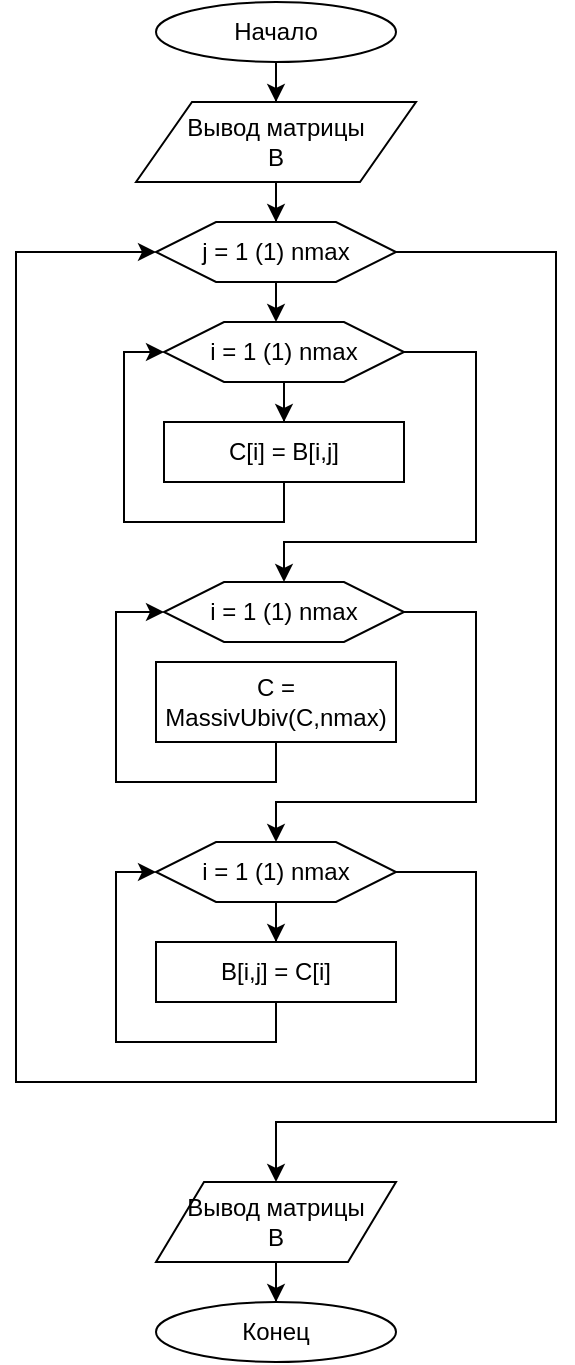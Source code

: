 <mxfile version="12.9.4" type="github"><diagram id="di2EjPzG31W0h3eatuk0" name="Page-1"><mxGraphModel dx="1182" dy="764" grid="1" gridSize="10" guides="1" tooltips="1" connect="1" arrows="1" fold="1" page="1" pageScale="1" pageWidth="827" pageHeight="1169" math="0" shadow="0"><root><mxCell id="0"/><mxCell id="1" parent="0"/><mxCell id="MsOhj2LXCONNvCNAY4SA-5" style="edgeStyle=orthogonalEdgeStyle;rounded=0;orthogonalLoop=1;jettySize=auto;html=1;" parent="1" source="MsOhj2LXCONNvCNAY4SA-1" target="MsOhj2LXCONNvCNAY4SA-4" edge="1"><mxGeometry relative="1" as="geometry"/></mxCell><mxCell id="MsOhj2LXCONNvCNAY4SA-1" value="Начало" style="ellipse;whiteSpace=wrap;html=1;" parent="1" vertex="1"><mxGeometry x="350" y="30" width="120" height="30" as="geometry"/></mxCell><mxCell id="MsOhj2LXCONNvCNAY4SA-7" style="edgeStyle=orthogonalEdgeStyle;rounded=0;orthogonalLoop=1;jettySize=auto;html=1;" parent="1" source="MsOhj2LXCONNvCNAY4SA-4" target="MsOhj2LXCONNvCNAY4SA-6" edge="1"><mxGeometry relative="1" as="geometry"/></mxCell><mxCell id="MsOhj2LXCONNvCNAY4SA-4" value="Вывод матрицы&lt;br&gt;B" style="shape=parallelogram;perimeter=parallelogramPerimeter;whiteSpace=wrap;html=1;" parent="1" vertex="1"><mxGeometry x="340" y="80" width="140" height="40" as="geometry"/></mxCell><mxCell id="MsOhj2LXCONNvCNAY4SA-15" style="edgeStyle=orthogonalEdgeStyle;rounded=0;orthogonalLoop=1;jettySize=auto;html=1;" parent="1" source="MsOhj2LXCONNvCNAY4SA-6" target="MsOhj2LXCONNvCNAY4SA-8" edge="1"><mxGeometry relative="1" as="geometry"><Array as="points"><mxPoint x="410" y="190"/></Array></mxGeometry></mxCell><mxCell id="MsOhj2LXCONNvCNAY4SA-25" style="edgeStyle=orthogonalEdgeStyle;rounded=0;orthogonalLoop=1;jettySize=auto;html=1;" parent="1" source="MsOhj2LXCONNvCNAY4SA-6" edge="1"><mxGeometry relative="1" as="geometry"><mxPoint x="410" y="620" as="targetPoint"/><Array as="points"><mxPoint x="550" y="155"/><mxPoint x="550" y="590"/><mxPoint x="410" y="590"/></Array></mxGeometry></mxCell><mxCell id="MsOhj2LXCONNvCNAY4SA-6" value="j = 1 (1) nmax" style="shape=hexagon;perimeter=hexagonPerimeter2;whiteSpace=wrap;html=1;" parent="1" vertex="1"><mxGeometry x="350" y="140" width="120" height="30" as="geometry"/></mxCell><mxCell id="MsOhj2LXCONNvCNAY4SA-10" style="edgeStyle=orthogonalEdgeStyle;rounded=0;orthogonalLoop=1;jettySize=auto;html=1;" parent="1" source="MsOhj2LXCONNvCNAY4SA-8" target="MsOhj2LXCONNvCNAY4SA-9" edge="1"><mxGeometry relative="1" as="geometry"/></mxCell><mxCell id="MsOhj2LXCONNvCNAY4SA-13" style="edgeStyle=orthogonalEdgeStyle;rounded=0;orthogonalLoop=1;jettySize=auto;html=1;" parent="1" source="MsOhj2LXCONNvCNAY4SA-8" edge="1"><mxGeometry relative="1" as="geometry"><mxPoint x="414" y="320" as="targetPoint"/><Array as="points"><mxPoint x="510" y="205"/><mxPoint x="510" y="300"/><mxPoint x="414" y="300"/></Array></mxGeometry></mxCell><mxCell id="MsOhj2LXCONNvCNAY4SA-8" value="i = 1 (1) nmax" style="shape=hexagon;perimeter=hexagonPerimeter2;whiteSpace=wrap;html=1;" parent="1" vertex="1"><mxGeometry x="354" y="190" width="120" height="30" as="geometry"/></mxCell><mxCell id="MsOhj2LXCONNvCNAY4SA-12" style="edgeStyle=orthogonalEdgeStyle;rounded=0;orthogonalLoop=1;jettySize=auto;html=1;exitX=0.5;exitY=1;exitDx=0;exitDy=0;entryX=0;entryY=0.5;entryDx=0;entryDy=0;" parent="1" source="MsOhj2LXCONNvCNAY4SA-9" target="MsOhj2LXCONNvCNAY4SA-8" edge="1"><mxGeometry relative="1" as="geometry"><mxPoint x="350" y="200" as="targetPoint"/><Array as="points"><mxPoint x="414" y="290"/><mxPoint x="334" y="290"/><mxPoint x="334" y="205"/></Array></mxGeometry></mxCell><mxCell id="MsOhj2LXCONNvCNAY4SA-9" value="C[i] = B[i,j]" style="rounded=0;whiteSpace=wrap;html=1;" parent="1" vertex="1"><mxGeometry x="354" y="240" width="120" height="30" as="geometry"/></mxCell><mxCell id="MsOhj2LXCONNvCNAY4SA-19" style="edgeStyle=orthogonalEdgeStyle;rounded=0;orthogonalLoop=1;jettySize=auto;html=1;" parent="1" source="MsOhj2LXCONNvCNAY4SA-16" edge="1"><mxGeometry relative="1" as="geometry"><mxPoint x="410" y="450" as="targetPoint"/><Array as="points"><mxPoint x="510" y="335"/><mxPoint x="510" y="430"/><mxPoint x="410" y="430"/></Array></mxGeometry></mxCell><mxCell id="MsOhj2LXCONNvCNAY4SA-16" value="i = 1 (1) nmax" style="shape=hexagon;perimeter=hexagonPerimeter2;whiteSpace=wrap;html=1;" parent="1" vertex="1"><mxGeometry x="354" y="320" width="120" height="30" as="geometry"/></mxCell><mxCell id="MsOhj2LXCONNvCNAY4SA-18" style="edgeStyle=orthogonalEdgeStyle;rounded=0;orthogonalLoop=1;jettySize=auto;html=1;exitX=0.5;exitY=1;exitDx=0;exitDy=0;entryX=0;entryY=0.5;entryDx=0;entryDy=0;" parent="1" source="MsOhj2LXCONNvCNAY4SA-17" target="MsOhj2LXCONNvCNAY4SA-16" edge="1"><mxGeometry relative="1" as="geometry"><mxPoint x="350" y="340" as="targetPoint"/><Array as="points"><mxPoint x="410" y="420"/><mxPoint x="330" y="420"/><mxPoint x="330" y="335"/></Array></mxGeometry></mxCell><mxCell id="MsOhj2LXCONNvCNAY4SA-17" value="C = MassivUbiv(C,nmax)" style="rounded=0;whiteSpace=wrap;html=1;" parent="1" vertex="1"><mxGeometry x="350" y="360" width="120" height="40" as="geometry"/></mxCell><mxCell id="MsOhj2LXCONNvCNAY4SA-22" style="edgeStyle=orthogonalEdgeStyle;rounded=0;orthogonalLoop=1;jettySize=auto;html=1;entryX=0.5;entryY=0;entryDx=0;entryDy=0;" parent="1" source="MsOhj2LXCONNvCNAY4SA-20" target="MsOhj2LXCONNvCNAY4SA-21" edge="1"><mxGeometry relative="1" as="geometry"/></mxCell><mxCell id="MsOhj2LXCONNvCNAY4SA-24" style="edgeStyle=orthogonalEdgeStyle;rounded=0;orthogonalLoop=1;jettySize=auto;html=1;entryX=0;entryY=0.5;entryDx=0;entryDy=0;" parent="1" source="MsOhj2LXCONNvCNAY4SA-20" target="MsOhj2LXCONNvCNAY4SA-6" edge="1"><mxGeometry relative="1" as="geometry"><mxPoint x="410" y="590" as="targetPoint"/><Array as="points"><mxPoint x="510" y="465"/><mxPoint x="510" y="570"/><mxPoint x="280" y="570"/><mxPoint x="280" y="155"/></Array></mxGeometry></mxCell><mxCell id="MsOhj2LXCONNvCNAY4SA-20" value="i = 1 (1) nmax" style="shape=hexagon;perimeter=hexagonPerimeter2;whiteSpace=wrap;html=1;" parent="1" vertex="1"><mxGeometry x="350" y="450" width="120" height="30" as="geometry"/></mxCell><mxCell id="MsOhj2LXCONNvCNAY4SA-23" style="edgeStyle=orthogonalEdgeStyle;rounded=0;orthogonalLoop=1;jettySize=auto;html=1;entryX=0;entryY=0.5;entryDx=0;entryDy=0;exitX=0.5;exitY=1;exitDx=0;exitDy=0;" parent="1" source="MsOhj2LXCONNvCNAY4SA-21" target="MsOhj2LXCONNvCNAY4SA-20" edge="1"><mxGeometry relative="1" as="geometry"/></mxCell><mxCell id="MsOhj2LXCONNvCNAY4SA-21" value="B[i,j] = C[i]" style="rounded=0;whiteSpace=wrap;html=1;" parent="1" vertex="1"><mxGeometry x="350" y="500" width="120" height="30" as="geometry"/></mxCell><mxCell id="MsOhj2LXCONNvCNAY4SA-28" style="edgeStyle=orthogonalEdgeStyle;rounded=0;orthogonalLoop=1;jettySize=auto;html=1;entryX=0.5;entryY=0;entryDx=0;entryDy=0;" parent="1" source="MsOhj2LXCONNvCNAY4SA-26" target="MsOhj2LXCONNvCNAY4SA-27" edge="1"><mxGeometry relative="1" as="geometry"/></mxCell><mxCell id="MsOhj2LXCONNvCNAY4SA-26" value="Вывод матрицы&lt;br&gt;B" style="shape=parallelogram;perimeter=parallelogramPerimeter;whiteSpace=wrap;html=1;" parent="1" vertex="1"><mxGeometry x="350" y="620" width="120" height="40" as="geometry"/></mxCell><mxCell id="MsOhj2LXCONNvCNAY4SA-27" value="Конец" style="ellipse;whiteSpace=wrap;html=1;" parent="1" vertex="1"><mxGeometry x="350" y="680" width="120" height="30" as="geometry"/></mxCell></root></mxGraphModel></diagram></mxfile>